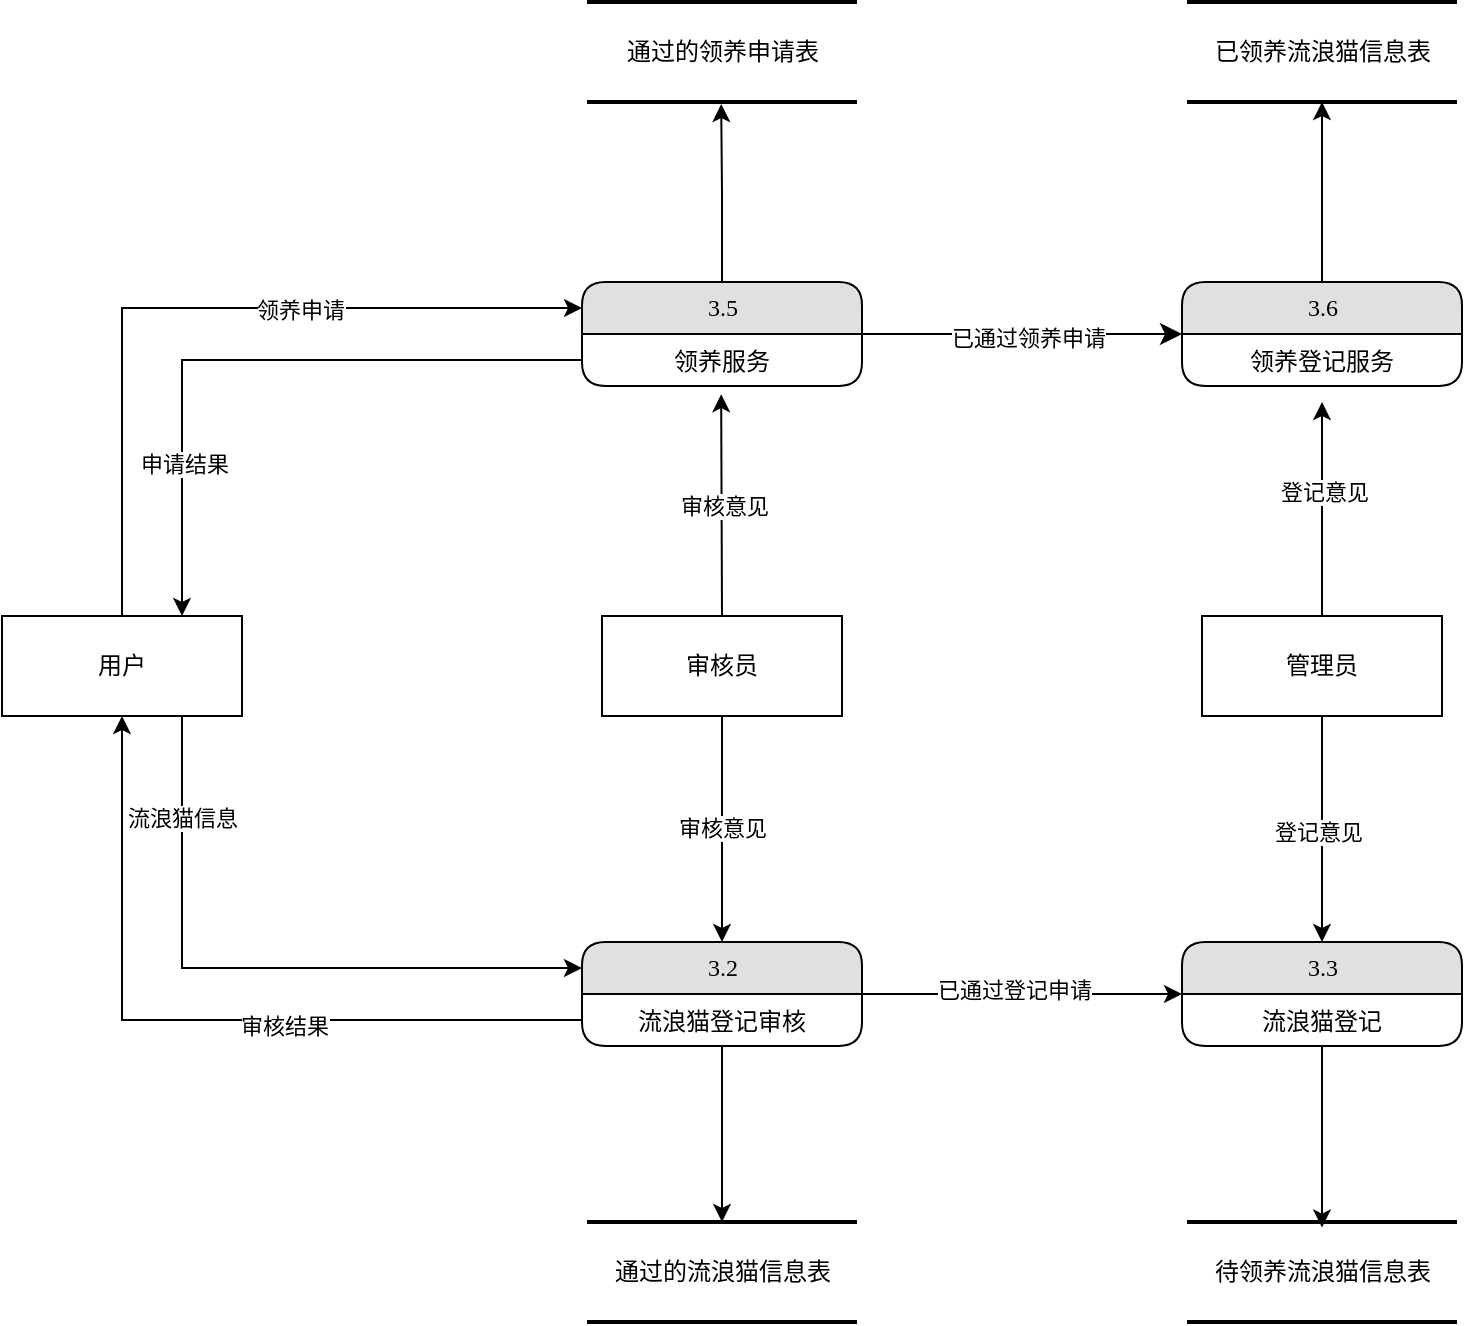 <mxfile version="22.1.7" type="github">
  <diagram name="Page-1" id="52a04d89-c75d-2922-d76d-85b35f80e030">
    <mxGraphModel dx="667" dy="1062" grid="1" gridSize="10" guides="1" tooltips="1" connect="1" arrows="1" fold="1" page="1" pageScale="1" pageWidth="1100" pageHeight="850" background="none" math="0" shadow="0">
      <root>
        <mxCell id="0" />
        <mxCell id="1" parent="0" />
        <mxCell id="21ea969265ad0168-30" value="通过的流浪猫信息表" style="html=1;rounded=0;shadow=0;comic=0;labelBackgroundColor=none;strokeWidth=2;fontFamily=Verdana;fontSize=12;align=center;shape=mxgraph.ios7ui.horLines;container=0;" parent="1" vertex="1">
          <mxGeometry x="422.5" y="680" width="135" height="50" as="geometry" />
        </mxCell>
        <mxCell id="17472293e6e8944d-4" value="已领养流浪猫信息表" style="html=1;rounded=0;shadow=0;comic=0;labelBackgroundColor=none;strokeWidth=2;fontFamily=Verdana;fontSize=12;align=center;shape=mxgraph.ios7ui.horLines;container=0;" parent="1" vertex="1">
          <mxGeometry x="722.5" y="70" width="135" height="50" as="geometry" />
        </mxCell>
        <mxCell id="b1AmFHMhaAKlPpzCnuPG-25" style="edgeStyle=orthogonalEdgeStyle;rounded=0;orthogonalLoop=1;jettySize=auto;html=1;exitX=0.5;exitY=0;exitDx=0;exitDy=0;" edge="1" parent="1" source="17472293e6e8944d-29">
          <mxGeometry relative="1" as="geometry">
            <mxPoint x="790" y="270" as="targetPoint" />
          </mxGeometry>
        </mxCell>
        <mxCell id="b1AmFHMhaAKlPpzCnuPG-26" value="登记意见" style="edgeLabel;html=1;align=center;verticalAlign=middle;resizable=0;points=[];container=0;" vertex="1" connectable="0" parent="b1AmFHMhaAKlPpzCnuPG-25">
          <mxGeometry x="0.152" relative="1" as="geometry">
            <mxPoint y="-1" as="offset" />
          </mxGeometry>
        </mxCell>
        <mxCell id="17472293e6e8944d-29" value="管理员" style="whiteSpace=wrap;html=1;rounded=0;shadow=0;comic=0;labelBackgroundColor=none;strokeWidth=1;fontFamily=Verdana;fontSize=12;align=center;container=0;" parent="1" vertex="1">
          <mxGeometry x="730" y="377" width="120" height="50" as="geometry" />
        </mxCell>
        <mxCell id="1fdf3b25b50cf41e-6" value="待领养流浪猫信息表" style="html=1;rounded=0;shadow=0;comic=0;labelBackgroundColor=none;strokeWidth=2;fontFamily=Verdana;fontSize=12;align=center;shape=mxgraph.ios7ui.horLines;container=0;" parent="1" vertex="1">
          <mxGeometry x="722.5" y="680" width="135" height="50" as="geometry" />
        </mxCell>
        <mxCell id="b1AmFHMhaAKlPpzCnuPG-29" style="edgeStyle=orthogonalEdgeStyle;rounded=0;orthogonalLoop=1;jettySize=auto;html=1;exitX=0.5;exitY=0;exitDx=0;exitDy=0;" edge="1" parent="1" source="1fdf3b25b50cf41e-7" target="17472293e6e8944d-4">
          <mxGeometry relative="1" as="geometry" />
        </mxCell>
        <mxCell id="1fdf3b25b50cf41e-7" value="3.6" style="swimlane;html=1;fontStyle=0;childLayout=stackLayout;horizontal=1;startSize=26;fillColor=#e0e0e0;horizontalStack=0;resizeParent=1;resizeLast=0;collapsible=1;marginBottom=0;swimlaneFillColor=#ffffff;align=center;rounded=1;shadow=0;comic=0;labelBackgroundColor=none;strokeWidth=1;fontFamily=Verdana;fontSize=12;container=0;" parent="1" vertex="1">
          <mxGeometry x="720" y="210" width="140" height="52" as="geometry" />
        </mxCell>
        <mxCell id="1fdf3b25b50cf41e-40" style="edgeStyle=none;html=1;labelBackgroundColor=none;startFill=0;startSize=8;endFill=1;endSize=8;fontFamily=Verdana;fontSize=12;" parent="1" source="1fdf3b25b50cf41e-9" target="1fdf3b25b50cf41e-7" edge="1">
          <mxGeometry relative="1" as="geometry" />
        </mxCell>
        <mxCell id="b1AmFHMhaAKlPpzCnuPG-21" value="已通过领养申请" style="edgeLabel;html=1;align=center;verticalAlign=middle;resizable=0;points=[];container=0;" vertex="1" connectable="0" parent="1fdf3b25b50cf41e-40">
          <mxGeometry x="0.036" y="-2" relative="1" as="geometry">
            <mxPoint as="offset" />
          </mxGeometry>
        </mxCell>
        <mxCell id="1fdf3b25b50cf41e-9" value="3.5" style="swimlane;html=1;fontStyle=0;childLayout=stackLayout;horizontal=1;startSize=26;fillColor=#e0e0e0;horizontalStack=0;resizeParent=1;resizeLast=0;collapsible=1;marginBottom=0;swimlaneFillColor=#ffffff;align=center;rounded=1;shadow=0;comic=0;labelBackgroundColor=none;strokeWidth=1;fontFamily=Verdana;fontSize=12;container=0;" parent="1" vertex="1">
          <mxGeometry x="420" y="210" width="140" height="52" as="geometry" />
        </mxCell>
        <mxCell id="1fdf3b25b50cf41e-17" value="3.2" style="swimlane;html=1;fontStyle=0;childLayout=stackLayout;horizontal=1;startSize=26;fillColor=#e0e0e0;horizontalStack=0;resizeParent=1;resizeLast=0;collapsible=1;marginBottom=0;swimlaneFillColor=#ffffff;align=center;rounded=1;shadow=0;comic=0;labelBackgroundColor=none;strokeWidth=1;fontFamily=Verdana;fontSize=12;container=0;" parent="1" vertex="1">
          <mxGeometry x="420" y="540" width="140" height="52" as="geometry" />
        </mxCell>
        <mxCell id="1fdf3b25b50cf41e-19" value="3.3" style="swimlane;html=1;fontStyle=0;childLayout=stackLayout;horizontal=1;startSize=26;fillColor=#e0e0e0;horizontalStack=0;resizeParent=1;resizeLast=0;collapsible=1;marginBottom=0;swimlaneFillColor=#ffffff;align=center;rounded=1;shadow=0;comic=0;labelBackgroundColor=none;strokeWidth=1;fontFamily=Verdana;fontSize=12;container=0;" parent="1" vertex="1">
          <mxGeometry x="720" y="540" width="140" height="52" as="geometry" />
        </mxCell>
        <mxCell id="b1AmFHMhaAKlPpzCnuPG-9" style="edgeStyle=orthogonalEdgeStyle;rounded=0;orthogonalLoop=1;jettySize=auto;html=1;exitX=0.75;exitY=1;exitDx=0;exitDy=0;entryX=0;entryY=0.25;entryDx=0;entryDy=0;" edge="1" parent="1" source="1fdf3b25b50cf41e-25" target="1fdf3b25b50cf41e-17">
          <mxGeometry relative="1" as="geometry" />
        </mxCell>
        <mxCell id="b1AmFHMhaAKlPpzCnuPG-10" value="流浪猫信息" style="edgeLabel;html=1;align=center;verticalAlign=middle;resizable=0;points=[];container=0;" vertex="1" connectable="0" parent="b1AmFHMhaAKlPpzCnuPG-9">
          <mxGeometry x="-0.689" relative="1" as="geometry">
            <mxPoint as="offset" />
          </mxGeometry>
        </mxCell>
        <mxCell id="b1AmFHMhaAKlPpzCnuPG-38" style="edgeStyle=orthogonalEdgeStyle;rounded=0;orthogonalLoop=1;jettySize=auto;html=1;exitX=0.5;exitY=0;exitDx=0;exitDy=0;entryX=0;entryY=0.25;entryDx=0;entryDy=0;" edge="1" parent="1" source="1fdf3b25b50cf41e-25" target="1fdf3b25b50cf41e-9">
          <mxGeometry relative="1" as="geometry" />
        </mxCell>
        <mxCell id="b1AmFHMhaAKlPpzCnuPG-39" value="领养申请" style="edgeLabel;html=1;align=center;verticalAlign=middle;resizable=0;points=[];" vertex="1" connectable="0" parent="b1AmFHMhaAKlPpzCnuPG-38">
          <mxGeometry x="0.262" y="-1" relative="1" as="geometry">
            <mxPoint as="offset" />
          </mxGeometry>
        </mxCell>
        <mxCell id="1fdf3b25b50cf41e-25" value="用户" style="whiteSpace=wrap;html=1;rounded=0;shadow=0;comic=0;labelBackgroundColor=none;strokeWidth=1;fontFamily=Verdana;fontSize=12;align=center;container=0;" parent="1" vertex="1">
          <mxGeometry x="130" y="377" width="120" height="50" as="geometry" />
        </mxCell>
        <mxCell id="b1AmFHMhaAKlPpzCnuPG-13" style="edgeStyle=orthogonalEdgeStyle;rounded=0;orthogonalLoop=1;jettySize=auto;html=1;exitX=0.5;exitY=1;exitDx=0;exitDy=0;entryX=0.5;entryY=0;entryDx=0;entryDy=0;" edge="1" parent="1" source="1fdf3b25b50cf41e-26" target="1fdf3b25b50cf41e-17">
          <mxGeometry relative="1" as="geometry" />
        </mxCell>
        <mxCell id="b1AmFHMhaAKlPpzCnuPG-14" value="审核意见" style="edgeLabel;html=1;align=center;verticalAlign=middle;resizable=0;points=[];container=0;" vertex="1" connectable="0" parent="b1AmFHMhaAKlPpzCnuPG-13">
          <mxGeometry x="-0.009" relative="1" as="geometry">
            <mxPoint as="offset" />
          </mxGeometry>
        </mxCell>
        <mxCell id="1fdf3b25b50cf41e-26" value="审核员" style="whiteSpace=wrap;html=1;rounded=0;shadow=0;comic=0;labelBackgroundColor=none;strokeWidth=1;fontFamily=Verdana;fontSize=12;align=center;container=0;" parent="1" vertex="1">
          <mxGeometry x="430" y="377" width="120" height="50" as="geometry" />
        </mxCell>
        <mxCell id="b1AmFHMhaAKlPpzCnuPG-11" style="edgeStyle=orthogonalEdgeStyle;rounded=0;orthogonalLoop=1;jettySize=auto;html=1;exitX=0;exitY=0.5;exitDx=0;exitDy=0;entryX=0.5;entryY=1;entryDx=0;entryDy=0;" edge="1" parent="1" source="1fdf3b25b50cf41e-18" target="1fdf3b25b50cf41e-25">
          <mxGeometry relative="1" as="geometry" />
        </mxCell>
        <mxCell id="b1AmFHMhaAKlPpzCnuPG-12" value="审核结果" style="edgeLabel;html=1;align=center;verticalAlign=middle;resizable=0;points=[];container=0;" vertex="1" connectable="0" parent="b1AmFHMhaAKlPpzCnuPG-11">
          <mxGeometry x="-0.218" y="3" relative="1" as="geometry">
            <mxPoint as="offset" />
          </mxGeometry>
        </mxCell>
        <mxCell id="b1AmFHMhaAKlPpzCnuPG-17" style="edgeStyle=orthogonalEdgeStyle;rounded=0;orthogonalLoop=1;jettySize=auto;html=1;exitX=0.5;exitY=1;exitDx=0;exitDy=0;entryX=0.5;entryY=0;entryDx=0;entryDy=0;" edge="1" parent="1" source="17472293e6e8944d-29" target="1fdf3b25b50cf41e-19">
          <mxGeometry relative="1" as="geometry" />
        </mxCell>
        <mxCell id="b1AmFHMhaAKlPpzCnuPG-18" value="登记意见" style="edgeLabel;html=1;align=center;verticalAlign=middle;resizable=0;points=[];container=0;" vertex="1" connectable="0" parent="b1AmFHMhaAKlPpzCnuPG-17">
          <mxGeometry x="0.015" y="-2" relative="1" as="geometry">
            <mxPoint as="offset" />
          </mxGeometry>
        </mxCell>
        <mxCell id="b1AmFHMhaAKlPpzCnuPG-16" value="" style="endArrow=classic;html=1;rounded=0;" edge="1" parent="1" source="1fdf3b25b50cf41e-18" target="21ea969265ad0168-30">
          <mxGeometry width="50" height="50" relative="1" as="geometry">
            <mxPoint x="660" y="450" as="sourcePoint" />
            <mxPoint x="710" y="400" as="targetPoint" />
          </mxGeometry>
        </mxCell>
        <mxCell id="b1AmFHMhaAKlPpzCnuPG-23" value="" style="endArrow=classic;html=1;rounded=0;exitX=0.5;exitY=0;exitDx=0;exitDy=0;entryX=0.497;entryY=1.158;entryDx=0;entryDy=0;entryPerimeter=0;" edge="1" parent="1" source="1fdf3b25b50cf41e-26" target="1fdf3b25b50cf41e-10">
          <mxGeometry width="50" height="50" relative="1" as="geometry">
            <mxPoint x="660" y="450" as="sourcePoint" />
            <mxPoint x="710" y="400" as="targetPoint" />
          </mxGeometry>
        </mxCell>
        <mxCell id="b1AmFHMhaAKlPpzCnuPG-24" value="审核意见" style="edgeLabel;html=1;align=center;verticalAlign=middle;resizable=0;points=[];container=0;" vertex="1" connectable="0" parent="b1AmFHMhaAKlPpzCnuPG-23">
          <mxGeometry x="-0.026" y="-1" relative="1" as="geometry">
            <mxPoint y="-1" as="offset" />
          </mxGeometry>
        </mxCell>
        <mxCell id="b1AmFHMhaAKlPpzCnuPG-27" value="通过的领养申请表" style="html=1;rounded=0;shadow=0;comic=0;labelBackgroundColor=none;strokeWidth=2;fontFamily=Verdana;fontSize=12;align=center;shape=mxgraph.ios7ui.horLines;container=0;" vertex="1" parent="1">
          <mxGeometry x="422.5" y="70" width="135" height="50" as="geometry" />
        </mxCell>
        <mxCell id="b1AmFHMhaAKlPpzCnuPG-31" style="edgeStyle=orthogonalEdgeStyle;rounded=0;orthogonalLoop=1;jettySize=auto;html=1;exitX=1;exitY=0.5;exitDx=0;exitDy=0;" edge="1" parent="1" source="1fdf3b25b50cf41e-17" target="1fdf3b25b50cf41e-19">
          <mxGeometry relative="1" as="geometry" />
        </mxCell>
        <mxCell id="b1AmFHMhaAKlPpzCnuPG-32" value="已通过登记申请" style="edgeLabel;html=1;align=center;verticalAlign=middle;resizable=0;points=[];container=0;" vertex="1" connectable="0" parent="b1AmFHMhaAKlPpzCnuPG-31">
          <mxGeometry x="-0.047" y="2" relative="1" as="geometry">
            <mxPoint as="offset" />
          </mxGeometry>
        </mxCell>
        <mxCell id="b1AmFHMhaAKlPpzCnuPG-28" style="edgeStyle=orthogonalEdgeStyle;rounded=0;orthogonalLoop=1;jettySize=auto;html=1;exitX=0.5;exitY=1;exitDx=0;exitDy=0;entryX=0.5;entryY=0.056;entryDx=0;entryDy=0;entryPerimeter=0;" edge="1" parent="1" source="1fdf3b25b50cf41e-19" target="1fdf3b25b50cf41e-6">
          <mxGeometry relative="1" as="geometry" />
        </mxCell>
        <mxCell id="b1AmFHMhaAKlPpzCnuPG-30" style="edgeStyle=orthogonalEdgeStyle;rounded=0;orthogonalLoop=1;jettySize=auto;html=1;exitX=0.5;exitY=0;exitDx=0;exitDy=0;entryX=0.497;entryY=1.02;entryDx=0;entryDy=0;entryPerimeter=0;" edge="1" parent="1" source="1fdf3b25b50cf41e-9" target="b1AmFHMhaAKlPpzCnuPG-27">
          <mxGeometry relative="1" as="geometry" />
        </mxCell>
        <mxCell id="1fdf3b25b50cf41e-8" value="领养登记服务" style="text;html=1;strokeColor=none;fillColor=none;spacingLeft=4;spacingRight=4;whiteSpace=wrap;overflow=hidden;rotatable=0;points=[[0,0.5],[1,0.5]];portConstraint=eastwest;align=center;container=0;" parent="1" vertex="1">
          <mxGeometry x="720" y="236" width="140" height="26" as="geometry" />
        </mxCell>
        <mxCell id="b1AmFHMhaAKlPpzCnuPG-40" style="edgeStyle=orthogonalEdgeStyle;rounded=0;orthogonalLoop=1;jettySize=auto;html=1;exitX=0;exitY=0.5;exitDx=0;exitDy=0;entryX=0.75;entryY=0;entryDx=0;entryDy=0;" edge="1" parent="1" source="1fdf3b25b50cf41e-10" target="1fdf3b25b50cf41e-25">
          <mxGeometry relative="1" as="geometry" />
        </mxCell>
        <mxCell id="b1AmFHMhaAKlPpzCnuPG-41" value="申请结果" style="edgeLabel;html=1;align=center;verticalAlign=middle;resizable=0;points=[];" vertex="1" connectable="0" parent="b1AmFHMhaAKlPpzCnuPG-40">
          <mxGeometry x="0.537" y="1" relative="1" as="geometry">
            <mxPoint as="offset" />
          </mxGeometry>
        </mxCell>
        <mxCell id="1fdf3b25b50cf41e-10" value="领养服务" style="text;html=1;strokeColor=none;fillColor=none;spacingLeft=4;spacingRight=4;whiteSpace=wrap;overflow=hidden;rotatable=0;points=[[0,0.5],[1,0.5]];portConstraint=eastwest;align=center;container=0;" parent="1" vertex="1">
          <mxGeometry x="420" y="236" width="140" height="26" as="geometry" />
        </mxCell>
        <mxCell id="1fdf3b25b50cf41e-18" value="流浪猫登记审核" style="text;html=1;strokeColor=none;fillColor=none;spacingLeft=4;spacingRight=4;whiteSpace=wrap;overflow=hidden;rotatable=0;points=[[0,0.5],[1,0.5]];portConstraint=eastwest;align=center;container=0;" parent="1" vertex="1">
          <mxGeometry x="420" y="566" width="140" height="26" as="geometry" />
        </mxCell>
        <mxCell id="1fdf3b25b50cf41e-20" value="流浪猫登记" style="text;html=1;strokeColor=none;fillColor=none;spacingLeft=4;spacingRight=4;whiteSpace=wrap;overflow=hidden;rotatable=0;points=[[0,0.5],[1,0.5]];portConstraint=eastwest;align=center;container=0;" parent="1" vertex="1">
          <mxGeometry x="720" y="566" width="140" height="26" as="geometry" />
        </mxCell>
      </root>
    </mxGraphModel>
  </diagram>
</mxfile>
